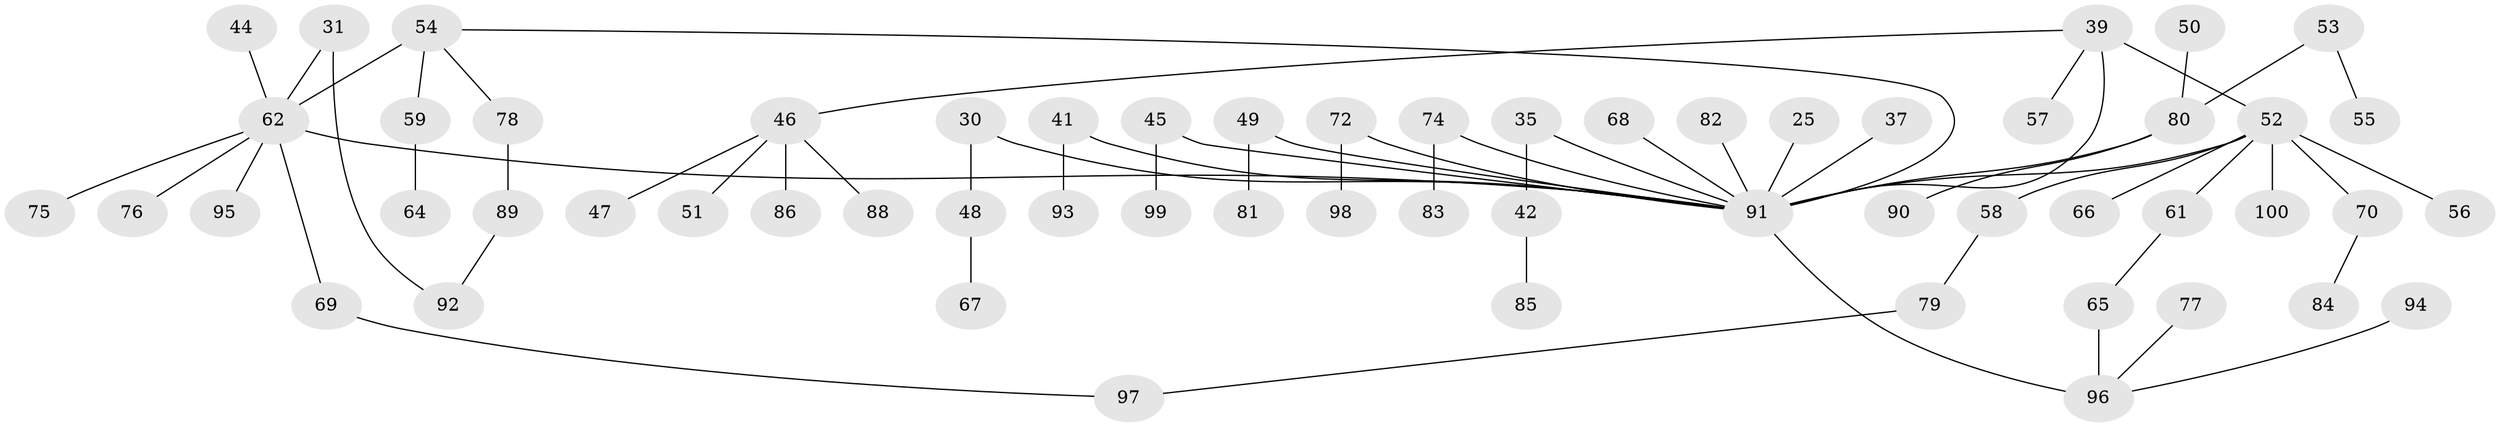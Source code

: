 // original degree distribution, {5: 0.07, 7: 0.01, 1: 0.36, 2: 0.36, 3: 0.12, 4: 0.07, 6: 0.01}
// Generated by graph-tools (version 1.1) at 2025/44/03/04/25 21:44:51]
// undirected, 60 vertices, 64 edges
graph export_dot {
graph [start="1"]
  node [color=gray90,style=filled];
  25;
  30;
  31;
  35;
  37;
  39 [super="+33"];
  41;
  42;
  44;
  45;
  46 [super="+40"];
  47;
  48;
  49;
  50;
  51;
  52 [super="+13+20"];
  53;
  54 [super="+36"];
  55;
  56;
  57;
  58 [super="+38"];
  59;
  61;
  62 [super="+21"];
  64;
  65;
  66;
  67;
  68;
  69;
  70;
  72 [super="+43"];
  74 [super="+73"];
  75;
  76;
  77;
  78;
  79;
  80 [super="+18+28"];
  81;
  82;
  83;
  84;
  85;
  86;
  88;
  89;
  90;
  91 [super="+32+34"];
  92;
  93;
  94;
  95;
  96 [super="+27+87"];
  97;
  98;
  99;
  100;
  25 -- 91;
  30 -- 48;
  30 -- 91;
  31 -- 92;
  31 -- 62;
  35 -- 42;
  35 -- 91;
  37 -- 91;
  39 -- 52 [weight=2];
  39 -- 57;
  39 -- 91;
  39 -- 46;
  41 -- 93;
  41 -- 91;
  42 -- 85;
  44 -- 62;
  45 -- 99;
  45 -- 91;
  46 -- 88;
  46 -- 51;
  46 -- 86;
  46 -- 47;
  48 -- 67;
  49 -- 81;
  49 -- 91;
  50 -- 80;
  52 -- 66;
  52 -- 58 [weight=2];
  52 -- 100;
  52 -- 70;
  52 -- 56;
  52 -- 91 [weight=3];
  52 -- 61;
  53 -- 55;
  53 -- 80;
  54 -- 59;
  54 -- 78;
  54 -- 62 [weight=2];
  54 -- 91;
  58 -- 79;
  59 -- 64;
  61 -- 65;
  62 -- 69;
  62 -- 76;
  62 -- 95;
  62 -- 75;
  62 -- 91;
  65 -- 96;
  68 -- 91;
  69 -- 97;
  70 -- 84;
  72 -- 98;
  72 -- 91;
  74 -- 91;
  74 -- 83;
  77 -- 96;
  78 -- 89;
  79 -- 97;
  80 -- 91;
  80 -- 90;
  82 -- 91;
  89 -- 92;
  91 -- 96 [weight=2];
  94 -- 96;
}
